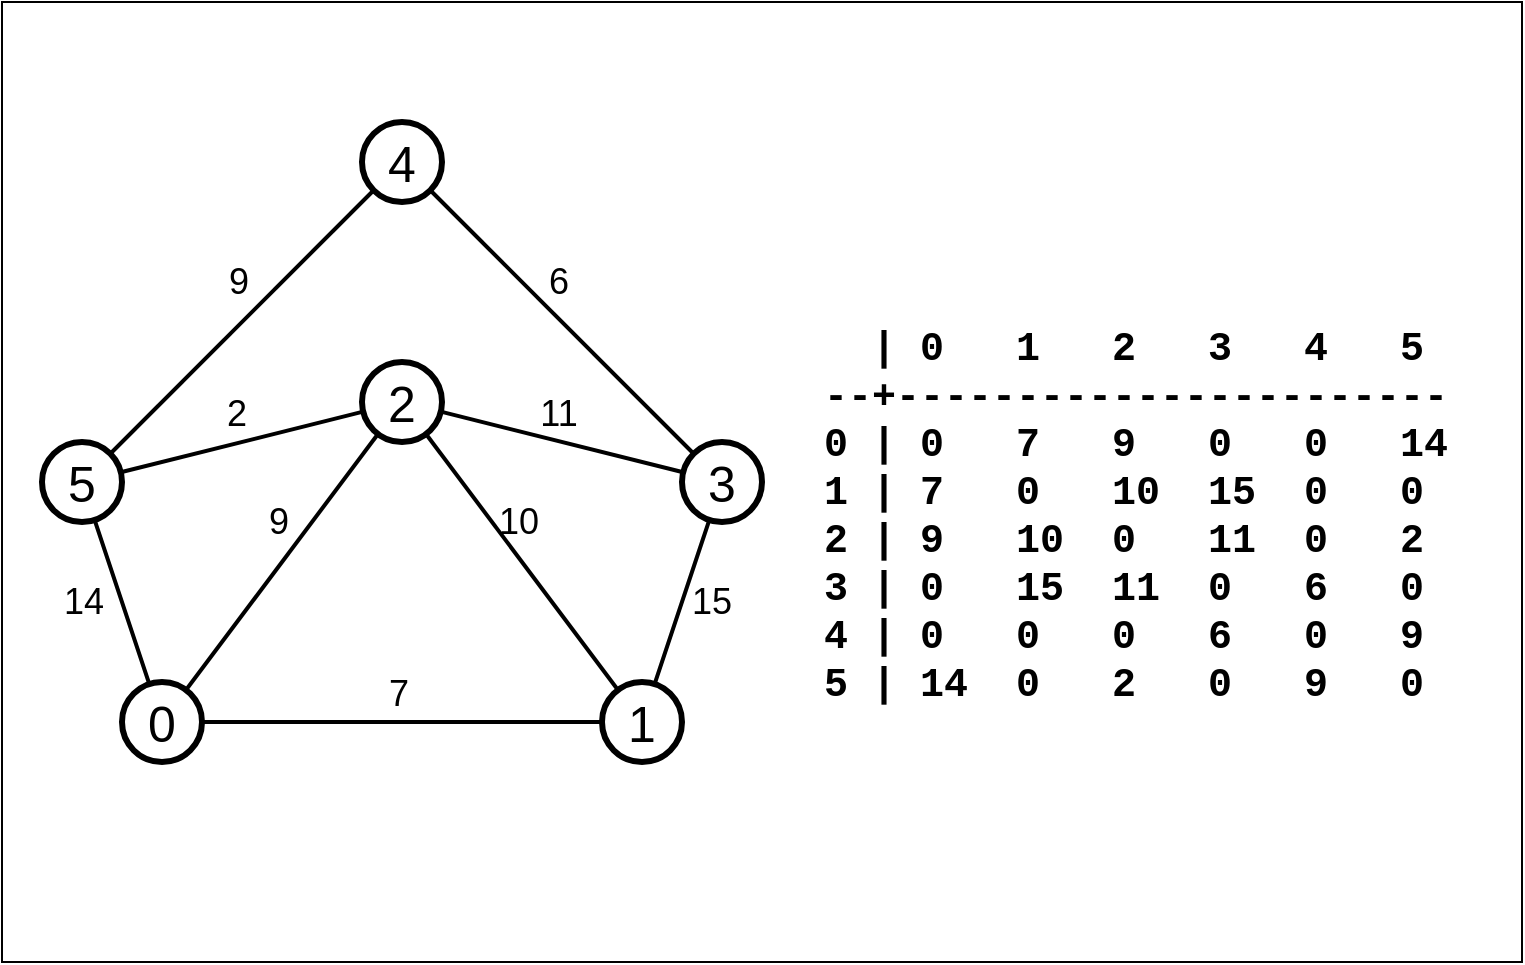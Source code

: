 <mxfile version="24.7.17">
  <diagram name="Страница — 1" id="1QZKaAc0IbyAtHh7y2KP">
    <mxGraphModel dx="1114" dy="776" grid="1" gridSize="10" guides="1" tooltips="1" connect="1" arrows="1" fold="1" page="1" pageScale="1" pageWidth="827" pageHeight="1169" math="0" shadow="0">
      <root>
        <mxCell id="0" />
        <mxCell id="1" parent="0" />
        <mxCell id="JkYZhTmO3h_u896eLbRm-19" value="" style="rounded=0;whiteSpace=wrap;html=1;" vertex="1" parent="1">
          <mxGeometry x="40" y="40" width="760" height="480" as="geometry" />
        </mxCell>
        <mxCell id="JkYZhTmO3h_u896eLbRm-8" value="7" style="rounded=0;orthogonalLoop=1;jettySize=auto;html=1;endArrow=none;endFill=0;strokeWidth=2;fontSize=18;verticalAlign=bottom;labelBackgroundColor=none;spacingTop=3;spacingBottom=0;spacing=2;spacingRight=5;" edge="1" parent="1" source="JkYZhTmO3h_u896eLbRm-1" target="JkYZhTmO3h_u896eLbRm-6">
          <mxGeometry relative="1" as="geometry" />
        </mxCell>
        <mxCell id="JkYZhTmO3h_u896eLbRm-13" value="9" style="rounded=0;orthogonalLoop=1;jettySize=auto;html=1;endArrow=none;endFill=0;strokeWidth=2;fontSize=18;verticalAlign=bottom;labelBackgroundColor=none;spacingTop=3;spacingBottom=3;spacing=5;spacingRight=5;" edge="1" parent="1" source="JkYZhTmO3h_u896eLbRm-1" target="JkYZhTmO3h_u896eLbRm-5">
          <mxGeometry relative="1" as="geometry" />
        </mxCell>
        <mxCell id="JkYZhTmO3h_u896eLbRm-1" value="0" style="ellipse;whiteSpace=wrap;html=1;aspect=fixed;strokeWidth=3;fontSize=25;" vertex="1" parent="1">
          <mxGeometry x="100" y="380" width="40" height="40" as="geometry" />
        </mxCell>
        <mxCell id="JkYZhTmO3h_u896eLbRm-11" value="9" style="rounded=0;orthogonalLoop=1;jettySize=auto;html=1;endArrow=none;endFill=0;strokeWidth=2;fontSize=18;verticalAlign=bottom;labelBackgroundColor=none;spacingTop=3;spacingBottom=3;spacing=5;spacingRight=5;" edge="1" parent="1" source="JkYZhTmO3h_u896eLbRm-2" target="JkYZhTmO3h_u896eLbRm-3">
          <mxGeometry relative="1" as="geometry" />
        </mxCell>
        <mxCell id="JkYZhTmO3h_u896eLbRm-2" value="4" style="ellipse;whiteSpace=wrap;html=1;aspect=fixed;strokeWidth=3;fontSize=25;" vertex="1" parent="1">
          <mxGeometry x="220" y="100" width="40" height="40" as="geometry" />
        </mxCell>
        <mxCell id="JkYZhTmO3h_u896eLbRm-12" value="14" style="rounded=0;orthogonalLoop=1;jettySize=auto;html=1;endArrow=none;endFill=0;strokeWidth=2;fontSize=18;verticalAlign=middle;labelBackgroundColor=none;labelPosition=left;verticalLabelPosition=middle;align=right;spacingTop=3;spacingBottom=3;spacing=5;spacingRight=5;" edge="1" parent="1" source="JkYZhTmO3h_u896eLbRm-3" target="JkYZhTmO3h_u896eLbRm-1">
          <mxGeometry relative="1" as="geometry" />
        </mxCell>
        <mxCell id="JkYZhTmO3h_u896eLbRm-3" value="5" style="ellipse;whiteSpace=wrap;html=1;aspect=fixed;strokeWidth=3;fontSize=25;" vertex="1" parent="1">
          <mxGeometry x="60" y="260" width="40" height="40" as="geometry" />
        </mxCell>
        <mxCell id="JkYZhTmO3h_u896eLbRm-10" value="6" style="rounded=0;orthogonalLoop=1;jettySize=auto;html=1;endArrow=none;endFill=0;strokeWidth=2;fontSize=18;verticalAlign=bottom;labelBackgroundColor=none;spacingTop=3;spacingBottom=3;spacing=5;spacingRight=5;" edge="1" parent="1" source="JkYZhTmO3h_u896eLbRm-4" target="JkYZhTmO3h_u896eLbRm-2">
          <mxGeometry relative="1" as="geometry" />
        </mxCell>
        <mxCell id="JkYZhTmO3h_u896eLbRm-4" value="3" style="ellipse;whiteSpace=wrap;html=1;aspect=fixed;strokeWidth=3;fontSize=25;" vertex="1" parent="1">
          <mxGeometry x="380" y="260" width="40" height="40" as="geometry" />
        </mxCell>
        <mxCell id="JkYZhTmO3h_u896eLbRm-15" value="2" style="rounded=0;orthogonalLoop=1;jettySize=auto;html=1;endArrow=none;endFill=0;strokeWidth=2;fontSize=18;verticalAlign=bottom;labelBackgroundColor=none;spacingTop=3;spacingBottom=0;spacing=2;spacingRight=5;" edge="1" parent="1" source="JkYZhTmO3h_u896eLbRm-5" target="JkYZhTmO3h_u896eLbRm-3">
          <mxGeometry relative="1" as="geometry" />
        </mxCell>
        <mxCell id="JkYZhTmO3h_u896eLbRm-16" value="11" style="rounded=0;orthogonalLoop=1;jettySize=auto;html=1;endArrow=none;endFill=0;strokeWidth=2;fontSize=18;verticalAlign=bottom;labelBackgroundColor=none;spacingTop=3;spacingBottom=0;spacing=2;spacingRight=5;" edge="1" parent="1" source="JkYZhTmO3h_u896eLbRm-5" target="JkYZhTmO3h_u896eLbRm-4">
          <mxGeometry relative="1" as="geometry" />
        </mxCell>
        <mxCell id="JkYZhTmO3h_u896eLbRm-5" value="2" style="ellipse;whiteSpace=wrap;html=1;aspect=fixed;strokeWidth=3;fontSize=25;" vertex="1" parent="1">
          <mxGeometry x="220" y="220" width="40" height="40" as="geometry" />
        </mxCell>
        <mxCell id="JkYZhTmO3h_u896eLbRm-9" value="15" style="rounded=0;orthogonalLoop=1;jettySize=auto;html=1;endArrow=none;endFill=0;strokeWidth=2;fontSize=18;verticalAlign=middle;labelBackgroundColor=none;labelPosition=right;verticalLabelPosition=middle;align=left;spacingTop=3;spacingBottom=3;spacing=5;spacingRight=5;" edge="1" parent="1" source="JkYZhTmO3h_u896eLbRm-6" target="JkYZhTmO3h_u896eLbRm-4">
          <mxGeometry relative="1" as="geometry" />
        </mxCell>
        <mxCell id="JkYZhTmO3h_u896eLbRm-14" value="10" style="rounded=0;orthogonalLoop=1;jettySize=auto;html=1;endArrow=none;endFill=0;strokeWidth=2;fontSize=18;verticalAlign=bottom;labelBackgroundColor=none;spacingTop=3;spacingBottom=3;spacing=5;spacingRight=5;" edge="1" parent="1" source="JkYZhTmO3h_u896eLbRm-6" target="JkYZhTmO3h_u896eLbRm-5">
          <mxGeometry relative="1" as="geometry" />
        </mxCell>
        <mxCell id="JkYZhTmO3h_u896eLbRm-6" value="1" style="ellipse;whiteSpace=wrap;html=1;aspect=fixed;strokeWidth=3;fontSize=25;" vertex="1" parent="1">
          <mxGeometry x="340" y="380" width="40" height="40" as="geometry" />
        </mxCell>
        <mxCell id="JkYZhTmO3h_u896eLbRm-17" value="&lt;div&gt;&amp;nbsp; | 0&amp;nbsp; &amp;nbsp;1&amp;nbsp; &amp;nbsp;2&amp;nbsp; &amp;nbsp;3&amp;nbsp; &amp;nbsp;4&amp;nbsp; &amp;nbsp;5&lt;/div&gt;&lt;div&gt;--+-----------------------&lt;/div&gt;0 | 0&amp;nbsp; &amp;nbsp;7&amp;nbsp; &amp;nbsp;9&amp;nbsp; &amp;nbsp;0&amp;nbsp; &amp;nbsp;0&amp;nbsp; &amp;nbsp;14&lt;div&gt;&lt;span style=&quot;background-color: initial;&quot;&gt;1 | 7&lt;/span&gt;&lt;span style=&quot;background-color: initial;&quot;&gt;&amp;nbsp; &amp;nbsp;0&amp;nbsp; &amp;nbsp;10&amp;nbsp; 15&amp;nbsp; 0&amp;nbsp; &amp;nbsp;0&lt;/span&gt;&lt;/div&gt;&lt;div&gt;&lt;span style=&quot;background-color: initial;&quot;&gt;2 | 9&lt;/span&gt;&lt;span style=&quot;background-color: initial;&quot;&gt;&amp;nbsp; &amp;nbsp;10&amp;nbsp; 0&amp;nbsp; &amp;nbsp;11&amp;nbsp; 0&amp;nbsp; &amp;nbsp;2&lt;/span&gt;&lt;/div&gt;&lt;div&gt;&lt;span style=&quot;background-color: initial;&quot;&gt;3 |&amp;nbsp;&lt;/span&gt;&lt;span style=&quot;background-color: initial;&quot;&gt;0&amp;nbsp; &amp;nbsp;15&amp;nbsp; 11&amp;nbsp; 0&amp;nbsp; &amp;nbsp;6&amp;nbsp; &amp;nbsp;0&lt;/span&gt;&lt;/div&gt;&lt;div&gt;&lt;span style=&quot;background-color: initial;&quot;&gt;4 | 0&amp;nbsp;&lt;/span&gt;&lt;span style=&quot;background-color: initial;&quot;&gt;&amp;nbsp; 0&amp;nbsp; &amp;nbsp;0&amp;nbsp; &amp;nbsp;6&amp;nbsp; &amp;nbsp;0&amp;nbsp; &amp;nbsp;9&lt;/span&gt;&lt;/div&gt;&lt;div&gt;&lt;span style=&quot;background-color: initial;&quot;&gt;5 | 14&lt;/span&gt;&lt;span style=&quot;background-color: initial;&quot;&gt;&amp;nbsp; 0&amp;nbsp; &amp;nbsp;2&amp;nbsp; &amp;nbsp;0&amp;nbsp; &amp;nbsp;9&amp;nbsp; &amp;nbsp;0&lt;/span&gt;&lt;/div&gt;" style="text;html=1;align=left;verticalAlign=middle;resizable=0;points=[];autosize=1;strokeColor=none;fillColor=none;fontSize=20;fontFamily=Courier New;fontStyle=1" vertex="1" parent="1">
          <mxGeometry x="449" y="192" width="340" height="210" as="geometry" />
        </mxCell>
      </root>
    </mxGraphModel>
  </diagram>
</mxfile>
